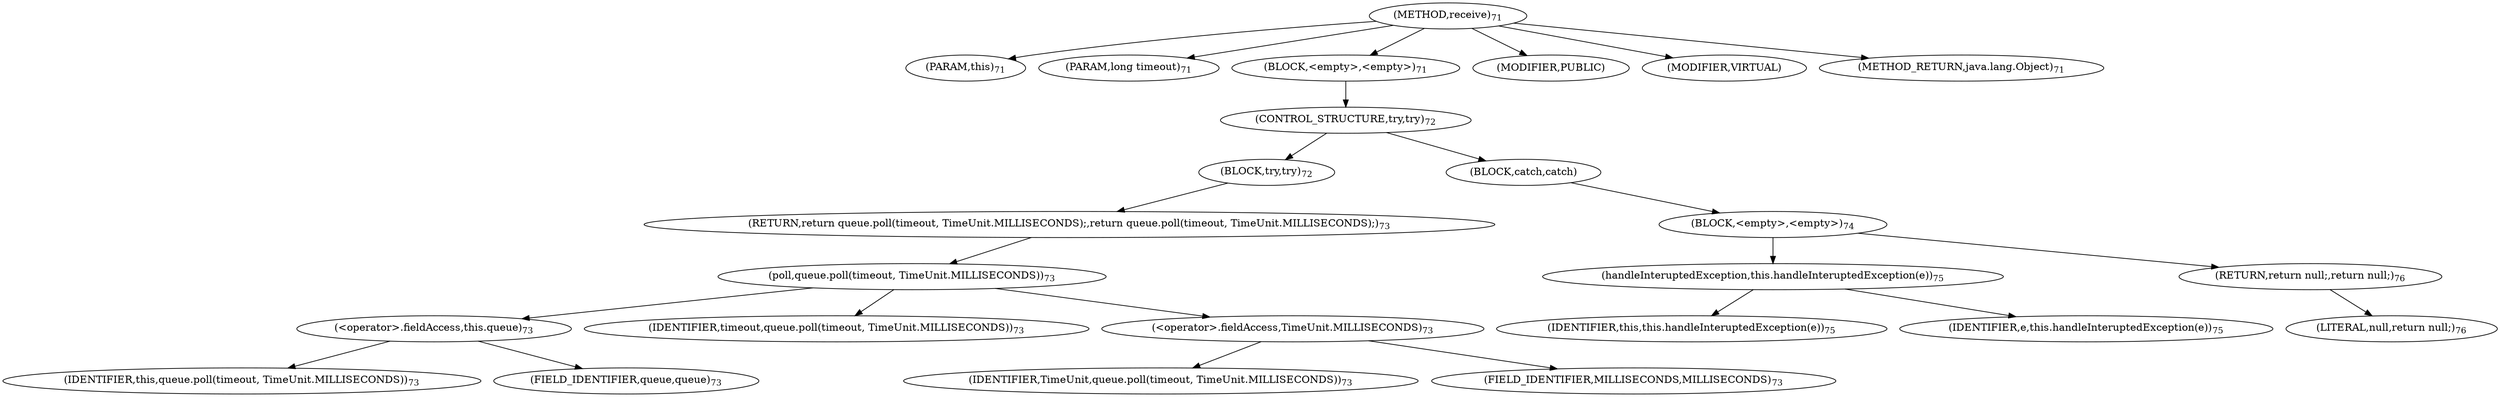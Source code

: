 digraph "receive" {  
"119" [label = <(METHOD,receive)<SUB>71</SUB>> ]
"14" [label = <(PARAM,this)<SUB>71</SUB>> ]
"120" [label = <(PARAM,long timeout)<SUB>71</SUB>> ]
"121" [label = <(BLOCK,&lt;empty&gt;,&lt;empty&gt;)<SUB>71</SUB>> ]
"122" [label = <(CONTROL_STRUCTURE,try,try)<SUB>72</SUB>> ]
"123" [label = <(BLOCK,try,try)<SUB>72</SUB>> ]
"124" [label = <(RETURN,return queue.poll(timeout, TimeUnit.MILLISECONDS);,return queue.poll(timeout, TimeUnit.MILLISECONDS);)<SUB>73</SUB>> ]
"125" [label = <(poll,queue.poll(timeout, TimeUnit.MILLISECONDS))<SUB>73</SUB>> ]
"126" [label = <(&lt;operator&gt;.fieldAccess,this.queue)<SUB>73</SUB>> ]
"127" [label = <(IDENTIFIER,this,queue.poll(timeout, TimeUnit.MILLISECONDS))<SUB>73</SUB>> ]
"128" [label = <(FIELD_IDENTIFIER,queue,queue)<SUB>73</SUB>> ]
"129" [label = <(IDENTIFIER,timeout,queue.poll(timeout, TimeUnit.MILLISECONDS))<SUB>73</SUB>> ]
"130" [label = <(&lt;operator&gt;.fieldAccess,TimeUnit.MILLISECONDS)<SUB>73</SUB>> ]
"131" [label = <(IDENTIFIER,TimeUnit,queue.poll(timeout, TimeUnit.MILLISECONDS))<SUB>73</SUB>> ]
"132" [label = <(FIELD_IDENTIFIER,MILLISECONDS,MILLISECONDS)<SUB>73</SUB>> ]
"133" [label = <(BLOCK,catch,catch)> ]
"134" [label = <(BLOCK,&lt;empty&gt;,&lt;empty&gt;)<SUB>74</SUB>> ]
"135" [label = <(handleInteruptedException,this.handleInteruptedException(e))<SUB>75</SUB>> ]
"13" [label = <(IDENTIFIER,this,this.handleInteruptedException(e))<SUB>75</SUB>> ]
"136" [label = <(IDENTIFIER,e,this.handleInteruptedException(e))<SUB>75</SUB>> ]
"137" [label = <(RETURN,return null;,return null;)<SUB>76</SUB>> ]
"138" [label = <(LITERAL,null,return null;)<SUB>76</SUB>> ]
"139" [label = <(MODIFIER,PUBLIC)> ]
"140" [label = <(MODIFIER,VIRTUAL)> ]
"141" [label = <(METHOD_RETURN,java.lang.Object)<SUB>71</SUB>> ]
  "119" -> "14" 
  "119" -> "120" 
  "119" -> "121" 
  "119" -> "139" 
  "119" -> "140" 
  "119" -> "141" 
  "121" -> "122" 
  "122" -> "123" 
  "122" -> "133" 
  "123" -> "124" 
  "124" -> "125" 
  "125" -> "126" 
  "125" -> "129" 
  "125" -> "130" 
  "126" -> "127" 
  "126" -> "128" 
  "130" -> "131" 
  "130" -> "132" 
  "133" -> "134" 
  "134" -> "135" 
  "134" -> "137" 
  "135" -> "13" 
  "135" -> "136" 
  "137" -> "138" 
}
